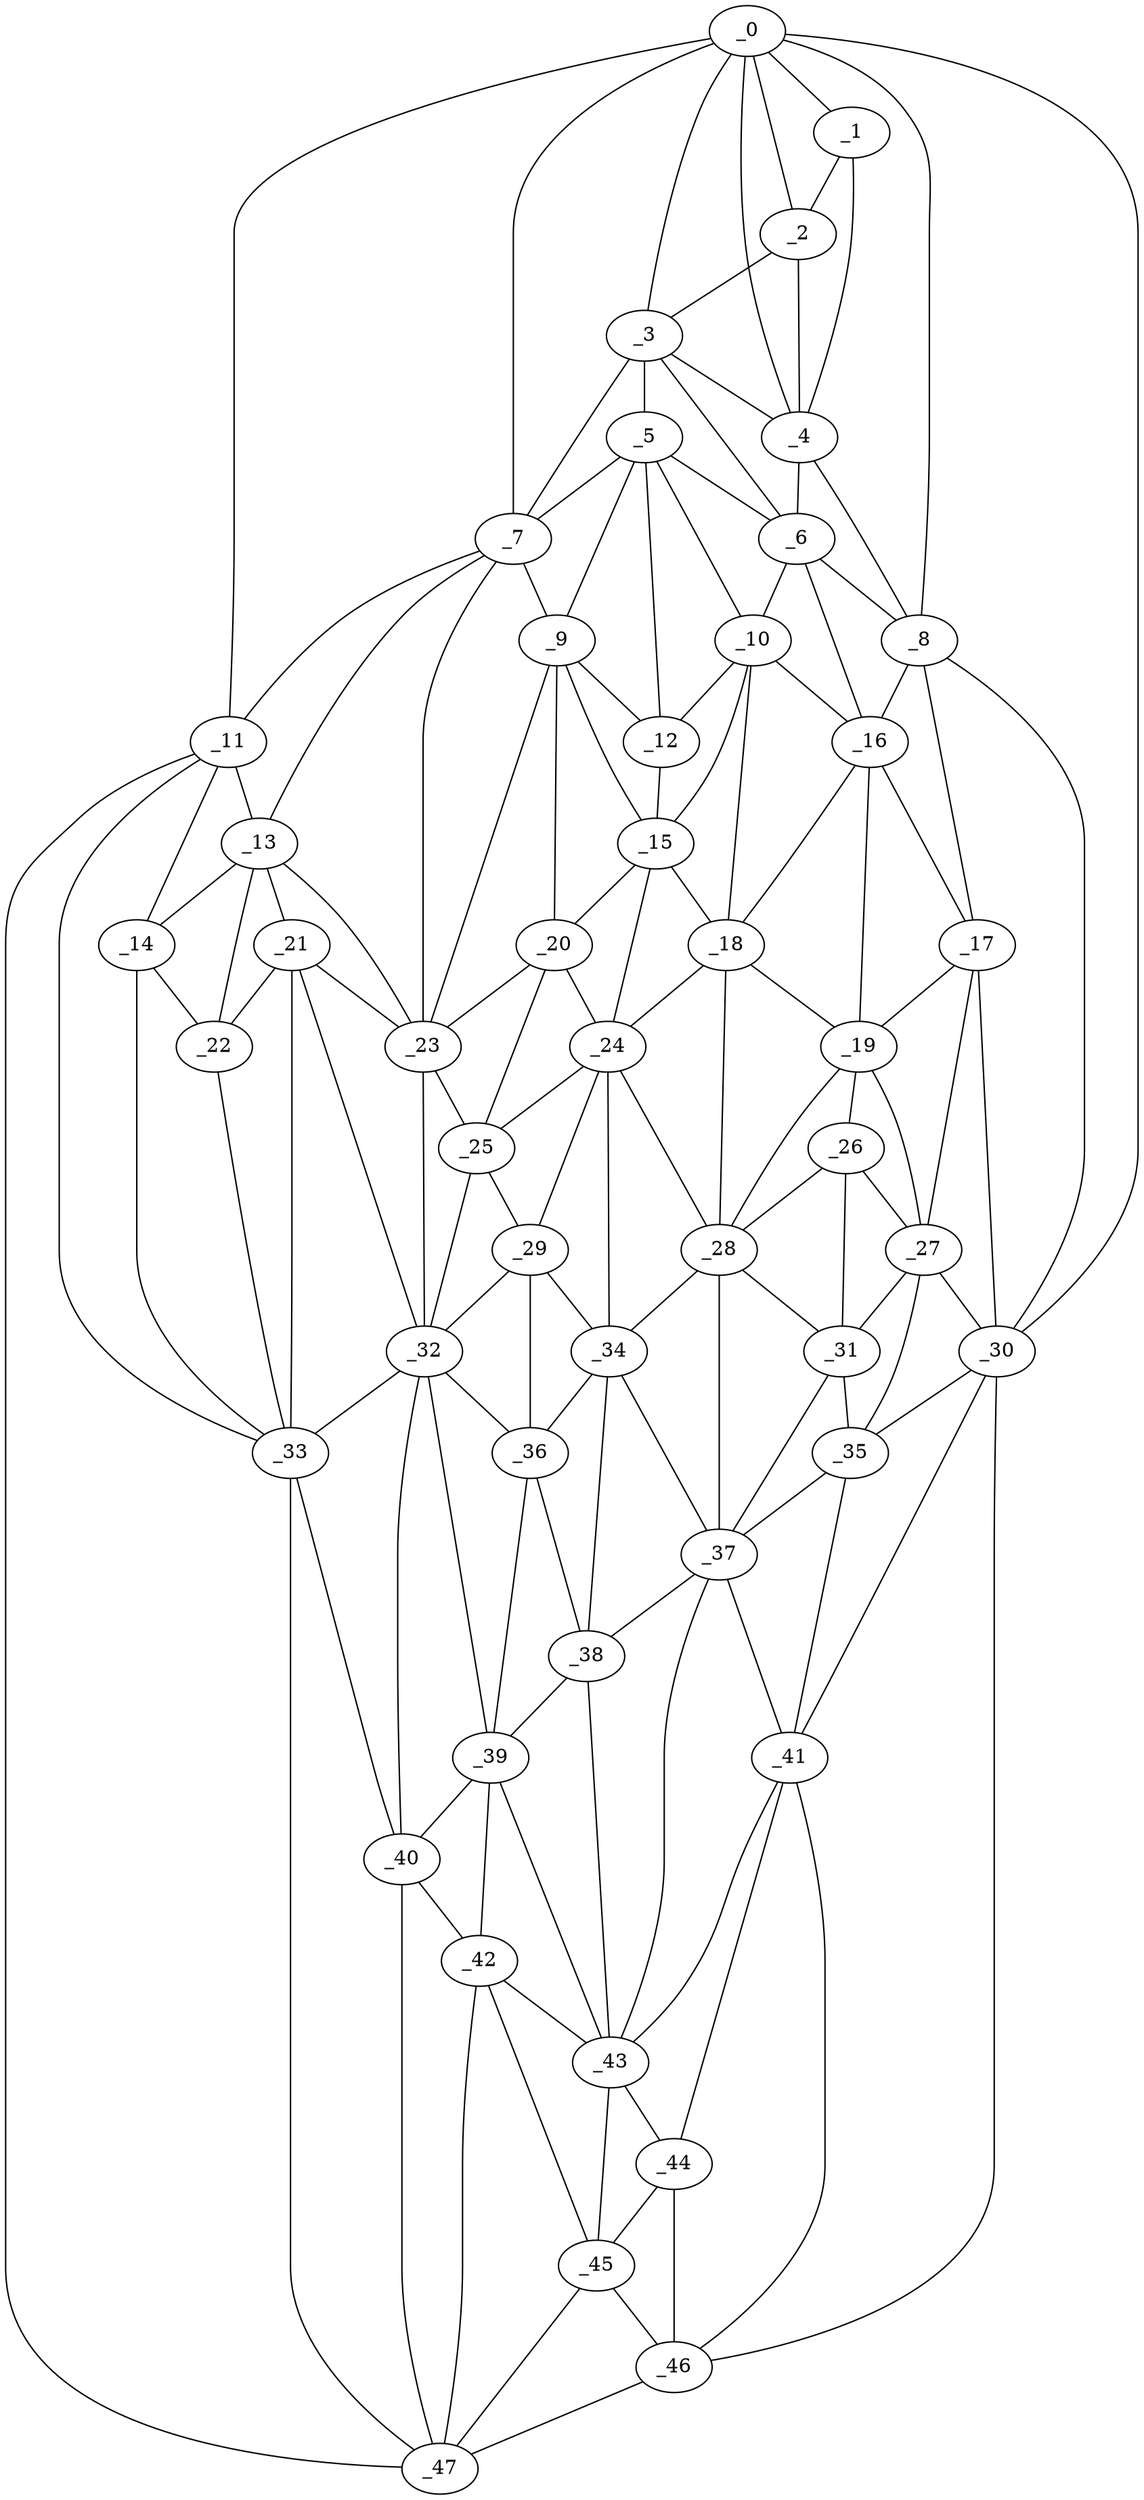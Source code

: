 graph "obj1__250.gxl" {
	_0	 [x=5,
		y=38];
	_1	 [x=23,
		y=41];
	_0 -- _1	 [valence=2];
	_2	 [x=28,
		y=46];
	_0 -- _2	 [valence=2];
	_3	 [x=32,
		y=51];
	_0 -- _3	 [valence=1];
	_4	 [x=36,
		y=39];
	_0 -- _4	 [valence=2];
	_7	 [x=47,
		y=76];
	_0 -- _7	 [valence=1];
	_8	 [x=48,
		y=35];
	_0 -- _8	 [valence=1];
	_11	 [x=49,
		y=101];
	_0 -- _11	 [valence=1];
	_30	 [x=76,
		y=27];
	_0 -- _30	 [valence=1];
	_1 -- _2	 [valence=1];
	_1 -- _4	 [valence=2];
	_2 -- _3	 [valence=2];
	_2 -- _4	 [valence=1];
	_3 -- _4	 [valence=2];
	_5	 [x=40,
		y=56];
	_3 -- _5	 [valence=1];
	_6	 [x=45,
		y=49];
	_3 -- _6	 [valence=2];
	_3 -- _7	 [valence=2];
	_4 -- _6	 [valence=1];
	_4 -- _8	 [valence=2];
	_5 -- _6	 [valence=1];
	_5 -- _7	 [valence=2];
	_9	 [x=48,
		y=68];
	_5 -- _9	 [valence=2];
	_10	 [x=49,
		y=52];
	_5 -- _10	 [valence=2];
	_12	 [x=50,
		y=58];
	_5 -- _12	 [valence=2];
	_6 -- _8	 [valence=1];
	_6 -- _10	 [valence=2];
	_16	 [x=56,
		y=41];
	_6 -- _16	 [valence=1];
	_7 -- _9	 [valence=1];
	_7 -- _11	 [valence=2];
	_13	 [x=54,
		y=84];
	_7 -- _13	 [valence=2];
	_23	 [x=64,
		y=70];
	_7 -- _23	 [valence=1];
	_8 -- _16	 [valence=2];
	_17	 [x=58,
		y=33];
	_8 -- _17	 [valence=2];
	_8 -- _30	 [valence=2];
	_9 -- _12	 [valence=2];
	_15	 [x=55,
		y=58];
	_9 -- _15	 [valence=1];
	_20	 [x=62,
		y=65];
	_9 -- _20	 [valence=2];
	_9 -- _23	 [valence=2];
	_10 -- _12	 [valence=2];
	_10 -- _15	 [valence=2];
	_10 -- _16	 [valence=2];
	_18	 [x=60,
		y=51];
	_10 -- _18	 [valence=2];
	_11 -- _13	 [valence=1];
	_14	 [x=54,
		y=98];
	_11 -- _14	 [valence=1];
	_33	 [x=82,
		y=93];
	_11 -- _33	 [valence=2];
	_47	 [x=126,
		y=88];
	_11 -- _47	 [valence=1];
	_12 -- _15	 [valence=2];
	_13 -- _14	 [valence=2];
	_21	 [x=63,
		y=83];
	_13 -- _21	 [valence=1];
	_22	 [x=63,
		y=94];
	_13 -- _22	 [valence=2];
	_13 -- _23	 [valence=2];
	_14 -- _22	 [valence=1];
	_14 -- _33	 [valence=2];
	_15 -- _18	 [valence=2];
	_15 -- _20	 [valence=1];
	_24	 [x=68,
		y=59];
	_15 -- _24	 [valence=2];
	_16 -- _17	 [valence=1];
	_16 -- _18	 [valence=2];
	_19	 [x=62,
		y=41];
	_16 -- _19	 [valence=2];
	_17 -- _19	 [valence=1];
	_27	 [x=72,
		y=36];
	_17 -- _27	 [valence=2];
	_17 -- _30	 [valence=1];
	_18 -- _19	 [valence=1];
	_18 -- _24	 [valence=1];
	_28	 [x=72,
		y=51];
	_18 -- _28	 [valence=2];
	_26	 [x=71,
		y=41];
	_19 -- _26	 [valence=2];
	_19 -- _27	 [valence=2];
	_19 -- _28	 [valence=2];
	_20 -- _23	 [valence=1];
	_20 -- _24	 [valence=1];
	_25	 [x=70,
		y=67];
	_20 -- _25	 [valence=2];
	_21 -- _22	 [valence=1];
	_21 -- _23	 [valence=2];
	_32	 [x=81,
		y=80];
	_21 -- _32	 [valence=1];
	_21 -- _33	 [valence=2];
	_22 -- _33	 [valence=2];
	_23 -- _25	 [valence=1];
	_23 -- _32	 [valence=2];
	_24 -- _25	 [valence=2];
	_24 -- _28	 [valence=2];
	_29	 [x=75,
		y=66];
	_24 -- _29	 [valence=1];
	_34	 [x=83,
		y=61];
	_24 -- _34	 [valence=2];
	_25 -- _29	 [valence=2];
	_25 -- _32	 [valence=2];
	_26 -- _27	 [valence=1];
	_26 -- _28	 [valence=1];
	_31	 [x=76,
		y=43];
	_26 -- _31	 [valence=2];
	_27 -- _30	 [valence=1];
	_27 -- _31	 [valence=2];
	_35	 [x=85,
		y=37];
	_27 -- _35	 [valence=2];
	_28 -- _31	 [valence=2];
	_28 -- _34	 [valence=2];
	_37	 [x=88,
		y=50];
	_28 -- _37	 [valence=2];
	_29 -- _32	 [valence=1];
	_29 -- _34	 [valence=1];
	_36	 [x=86,
		y=67];
	_29 -- _36	 [valence=2];
	_30 -- _35	 [valence=2];
	_41	 [x=95,
		y=45];
	_30 -- _41	 [valence=2];
	_46	 [x=126,
		y=69];
	_30 -- _46	 [valence=1];
	_31 -- _35	 [valence=2];
	_31 -- _37	 [valence=1];
	_32 -- _33	 [valence=2];
	_32 -- _36	 [valence=2];
	_39	 [x=93,
		y=79];
	_32 -- _39	 [valence=2];
	_40	 [x=94,
		y=86];
	_32 -- _40	 [valence=2];
	_33 -- _40	 [valence=2];
	_33 -- _47	 [valence=1];
	_34 -- _36	 [valence=2];
	_34 -- _37	 [valence=2];
	_38	 [x=90,
		y=67];
	_34 -- _38	 [valence=1];
	_35 -- _37	 [valence=2];
	_35 -- _41	 [valence=1];
	_36 -- _38	 [valence=2];
	_36 -- _39	 [valence=1];
	_37 -- _38	 [valence=2];
	_37 -- _41	 [valence=2];
	_43	 [x=103,
		y=69];
	_37 -- _43	 [valence=2];
	_38 -- _39	 [valence=1];
	_38 -- _43	 [valence=1];
	_39 -- _40	 [valence=1];
	_42	 [x=101,
		y=80];
	_39 -- _42	 [valence=1];
	_39 -- _43	 [valence=2];
	_40 -- _42	 [valence=2];
	_40 -- _47	 [valence=2];
	_41 -- _43	 [valence=1];
	_44	 [x=111,
		y=68];
	_41 -- _44	 [valence=1];
	_41 -- _46	 [valence=1];
	_42 -- _43	 [valence=2];
	_45	 [x=112,
		y=78];
	_42 -- _45	 [valence=2];
	_42 -- _47	 [valence=2];
	_43 -- _44	 [valence=2];
	_43 -- _45	 [valence=1];
	_44 -- _45	 [valence=1];
	_44 -- _46	 [valence=2];
	_45 -- _46	 [valence=1];
	_45 -- _47	 [valence=2];
	_46 -- _47	 [valence=1];
}

